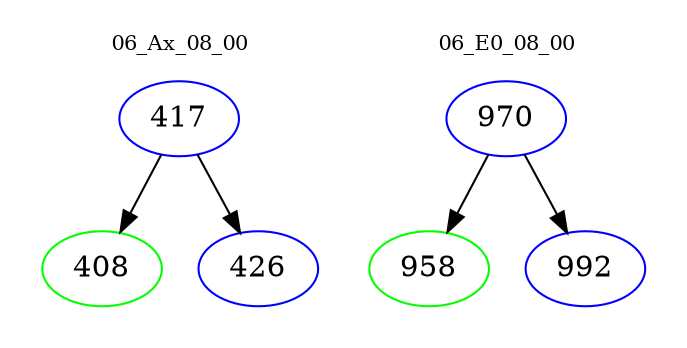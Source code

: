 digraph{
subgraph cluster_0 {
color = white
label = "06_Ax_08_00";
fontsize=10;
T0_417 [label="417", color="blue"]
T0_417 -> T0_408 [color="black"]
T0_408 [label="408", color="green"]
T0_417 -> T0_426 [color="black"]
T0_426 [label="426", color="blue"]
}
subgraph cluster_1 {
color = white
label = "06_E0_08_00";
fontsize=10;
T1_970 [label="970", color="blue"]
T1_970 -> T1_958 [color="black"]
T1_958 [label="958", color="green"]
T1_970 -> T1_992 [color="black"]
T1_992 [label="992", color="blue"]
}
}
